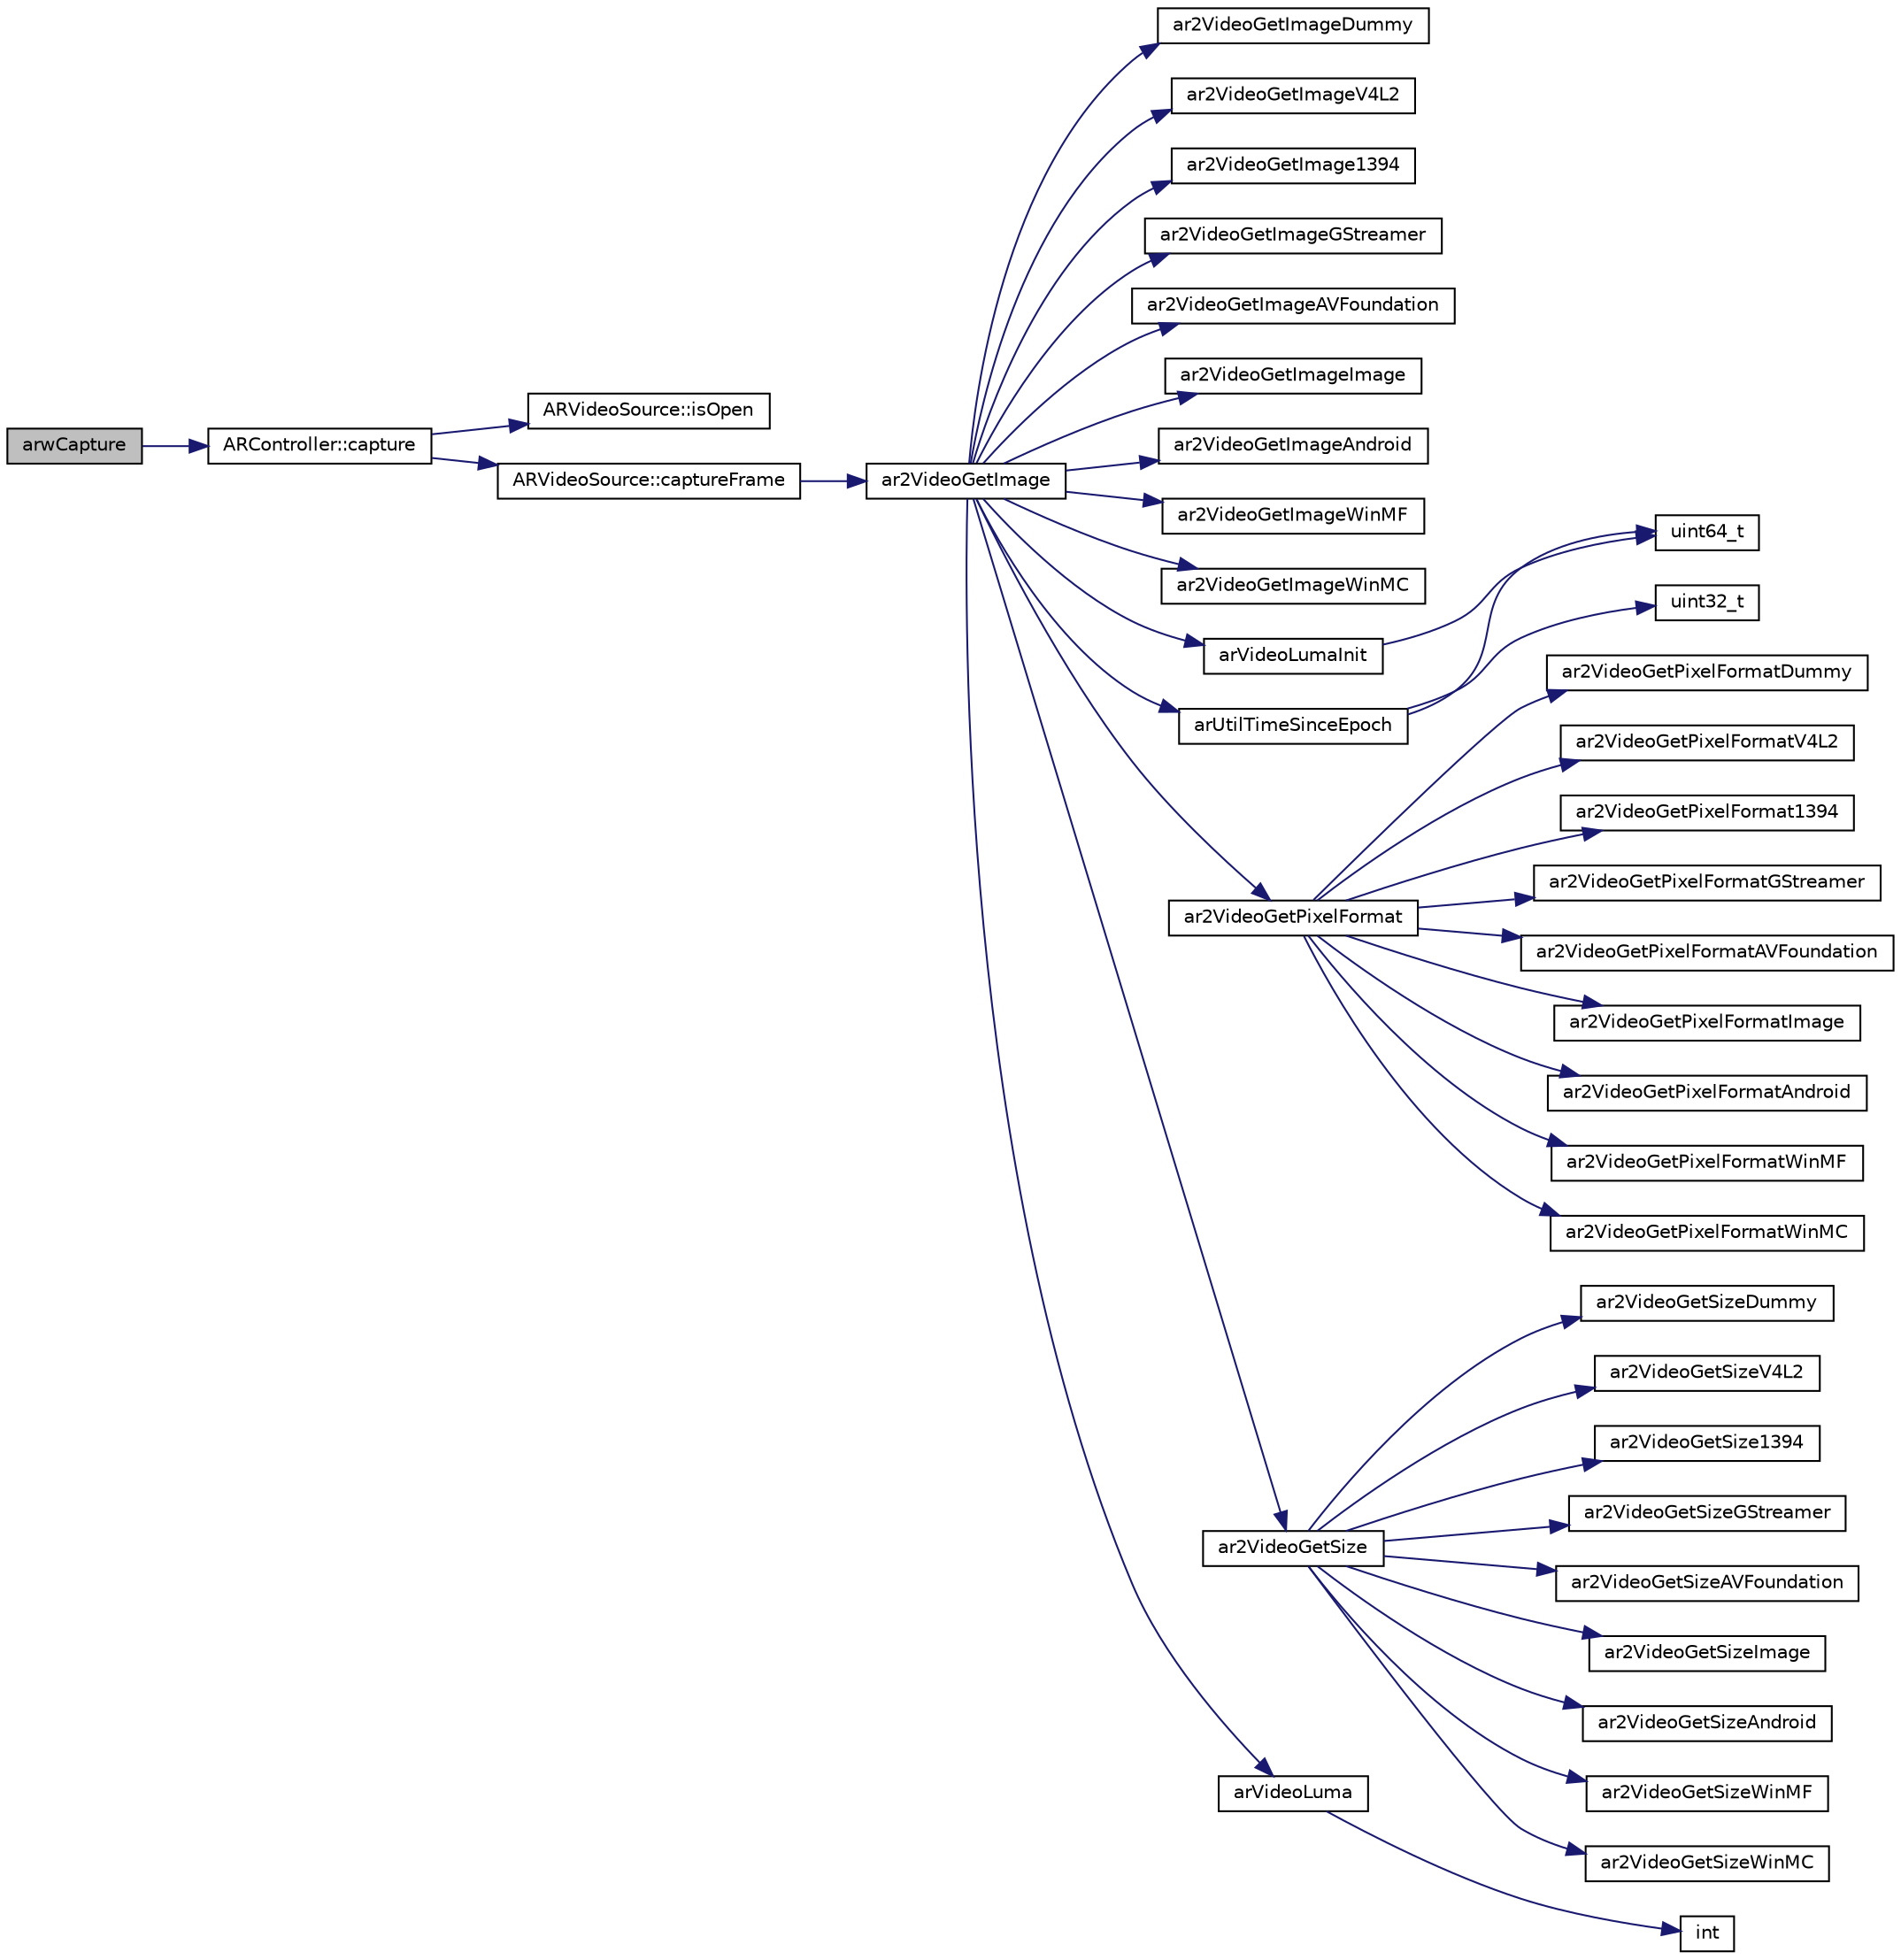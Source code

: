 digraph "arwCapture"
{
 // INTERACTIVE_SVG=YES
  edge [fontname="Helvetica",fontsize="10",labelfontname="Helvetica",labelfontsize="10"];
  node [fontname="Helvetica",fontsize="10",shape=record];
  rankdir="LR";
  Node1 [label="arwCapture",height=0.2,width=0.4,color="black", fillcolor="grey75", style="filled", fontcolor="black"];
  Node1 -> Node2 [color="midnightblue",fontsize="10",style="solid",fontname="Helvetica"];
  Node2 [label="ARController::capture",height=0.2,width=0.4,color="black", fillcolor="white", style="filled",URL="$class_a_r_controller.html#ac26f04fb95670b8d2023f52f69df55ac",tooltip="Requests the capture of a new frame from the video source(s). "];
  Node2 -> Node3 [color="midnightblue",fontsize="10",style="solid",fontname="Helvetica"];
  Node3 [label="ARVideoSource::isOpen",height=0.2,width=0.4,color="black", fillcolor="white", style="filled",URL="$class_a_r_video_source.html#a8706190039e04f36a81ec6f97fdfe0be",tooltip="Returns true if the video source is open. "];
  Node2 -> Node4 [color="midnightblue",fontsize="10",style="solid",fontname="Helvetica"];
  Node4 [label="ARVideoSource::captureFrame",height=0.2,width=0.4,color="black", fillcolor="white", style="filled",URL="$class_a_r_video_source.html#a9079adb38c430b6f3dfcafef8221e5e9",tooltip="Asks the video source to capture a frame. "];
  Node4 -> Node5 [color="midnightblue",fontsize="10",style="solid",fontname="Helvetica"];
  Node5 [label="ar2VideoGetImage",height=0.2,width=0.4,color="black", fillcolor="white", style="filled",URL="$video_8h.html#a6a88e760ef4a072d86dabd11d6d66da8"];
  Node5 -> Node6 [color="midnightblue",fontsize="10",style="solid",fontname="Helvetica"];
  Node6 [label="ar2VideoGetImageDummy",height=0.2,width=0.4,color="black", fillcolor="white", style="filled",URL="$video_dummy_8h.html#a9d99f8db2e250352a561ed1f4815d787"];
  Node5 -> Node7 [color="midnightblue",fontsize="10",style="solid",fontname="Helvetica"];
  Node7 [label="ar2VideoGetImageV4L2",height=0.2,width=0.4,color="black", fillcolor="white", style="filled",URL="$video_v4_l2_8h.html#a4ed571b37c42df8b8179d0fcc13e4dcf"];
  Node5 -> Node8 [color="midnightblue",fontsize="10",style="solid",fontname="Helvetica"];
  Node8 [label="ar2VideoGetImage1394",height=0.2,width=0.4,color="black", fillcolor="white", style="filled",URL="$video1394_8h.html#ab79fe53e260d3c16958b511e77625ea8"];
  Node5 -> Node9 [color="midnightblue",fontsize="10",style="solid",fontname="Helvetica"];
  Node9 [label="ar2VideoGetImageGStreamer",height=0.2,width=0.4,color="black", fillcolor="white", style="filled",URL="$video_g_streamer_8h.html#a9b986f840fdd9d7b7713b9907325c99d"];
  Node5 -> Node10 [color="midnightblue",fontsize="10",style="solid",fontname="Helvetica"];
  Node10 [label="ar2VideoGetImageAVFoundation",height=0.2,width=0.4,color="black", fillcolor="white", style="filled",URL="$video_a_v_foundation_8h.html#aad99b0428037a3f727de35853639b851"];
  Node5 -> Node11 [color="midnightblue",fontsize="10",style="solid",fontname="Helvetica"];
  Node11 [label="ar2VideoGetImageImage",height=0.2,width=0.4,color="black", fillcolor="white", style="filled",URL="$video_image_8h.html#a011bf1d53feddc3494993d92115cc1ed"];
  Node5 -> Node12 [color="midnightblue",fontsize="10",style="solid",fontname="Helvetica"];
  Node12 [label="ar2VideoGetImageAndroid",height=0.2,width=0.4,color="black", fillcolor="white", style="filled",URL="$video_android_8h.html#a1a25a95765371fcdbf082424d4417661"];
  Node5 -> Node13 [color="midnightblue",fontsize="10",style="solid",fontname="Helvetica"];
  Node13 [label="ar2VideoGetImageWinMF",height=0.2,width=0.4,color="black", fillcolor="white", style="filled",URL="$video_windows_media_foundation_8h.html#a0267d79bb044185d3b569718cf49e1e1"];
  Node5 -> Node14 [color="midnightblue",fontsize="10",style="solid",fontname="Helvetica"];
  Node14 [label="ar2VideoGetImageWinMC",height=0.2,width=0.4,color="black", fillcolor="white", style="filled",URL="$video_windows_media_capture_8h.html#a98c72786fe4bb444356e6d4db77957df"];
  Node5 -> Node15 [color="midnightblue",fontsize="10",style="solid",fontname="Helvetica"];
  Node15 [label="arUtilTimeSinceEpoch",height=0.2,width=0.4,color="black", fillcolor="white", style="filled",URL="$time_8h.html#a41fe11fc56475f8a1e46f5bb88416d6c",tooltip="Get the time in seconds since midnight (00:00:00), January 1, 1970, coordinated universal time (UTC)..."];
  Node15 -> Node16 [color="midnightblue",fontsize="10",style="solid",fontname="Helvetica"];
  Node16 [label="uint64_t",height=0.2,width=0.4,color="black", fillcolor="white", style="filled",URL="$ioapi_8h.html#ac37b15f02c8fe79d37bfc016e79344f6"];
  Node15 -> Node17 [color="midnightblue",fontsize="10",style="solid",fontname="Helvetica"];
  Node17 [label="uint32_t",height=0.2,width=0.4,color="black", fillcolor="white", style="filled",URL="$ioapi_8h.html#accd95570b1b1892e65653ffba9593687"];
  Node5 -> Node18 [color="midnightblue",fontsize="10",style="solid",fontname="Helvetica"];
  Node18 [label="ar2VideoGetPixelFormat",height=0.2,width=0.4,color="black", fillcolor="white", style="filled",URL="$video2_8c.html#a7780fac88f8c59974d8d9fe6d4a8047a"];
  Node18 -> Node19 [color="midnightblue",fontsize="10",style="solid",fontname="Helvetica"];
  Node19 [label="ar2VideoGetPixelFormatDummy",height=0.2,width=0.4,color="black", fillcolor="white", style="filled",URL="$video_dummy_8h.html#aef5bd63c5abf5e4479664647c084644b"];
  Node18 -> Node20 [color="midnightblue",fontsize="10",style="solid",fontname="Helvetica"];
  Node20 [label="ar2VideoGetPixelFormatV4L2",height=0.2,width=0.4,color="black", fillcolor="white", style="filled",URL="$video_v4_l2_8h.html#aab61669af9d839aa23ecd79d1c4bde5a"];
  Node18 -> Node21 [color="midnightblue",fontsize="10",style="solid",fontname="Helvetica"];
  Node21 [label="ar2VideoGetPixelFormat1394",height=0.2,width=0.4,color="black", fillcolor="white", style="filled",URL="$video1394_8h.html#a1eb40205f18baab9d12c0bc187e9b50e"];
  Node18 -> Node22 [color="midnightblue",fontsize="10",style="solid",fontname="Helvetica"];
  Node22 [label="ar2VideoGetPixelFormatGStreamer",height=0.2,width=0.4,color="black", fillcolor="white", style="filled",URL="$video_g_streamer_8h.html#a8b53b15ce8566d0887b1a543ed6102ae"];
  Node18 -> Node23 [color="midnightblue",fontsize="10",style="solid",fontname="Helvetica"];
  Node23 [label="ar2VideoGetPixelFormatAVFoundation",height=0.2,width=0.4,color="black", fillcolor="white", style="filled",URL="$video_a_v_foundation_8h.html#a98d99736ba21ff6f85c9da3e0e2acab8"];
  Node18 -> Node24 [color="midnightblue",fontsize="10",style="solid",fontname="Helvetica"];
  Node24 [label="ar2VideoGetPixelFormatImage",height=0.2,width=0.4,color="black", fillcolor="white", style="filled",URL="$video_image_8h.html#a4e14913d6bea4a02cd3d17ddd95e2544"];
  Node18 -> Node25 [color="midnightblue",fontsize="10",style="solid",fontname="Helvetica"];
  Node25 [label="ar2VideoGetPixelFormatAndroid",height=0.2,width=0.4,color="black", fillcolor="white", style="filled",URL="$video_android_8h.html#ac511ed131837c08ea6f17725dd87d2bc"];
  Node18 -> Node26 [color="midnightblue",fontsize="10",style="solid",fontname="Helvetica"];
  Node26 [label="ar2VideoGetPixelFormatWinMF",height=0.2,width=0.4,color="black", fillcolor="white", style="filled",URL="$video_windows_media_foundation_8h.html#a7155272e53d6a7b98cfbd616313e7e6c"];
  Node18 -> Node27 [color="midnightblue",fontsize="10",style="solid",fontname="Helvetica"];
  Node27 [label="ar2VideoGetPixelFormatWinMC",height=0.2,width=0.4,color="black", fillcolor="white", style="filled",URL="$video_windows_media_capture_8h.html#ac9ad7a1f796558ec9dbb80f2031c8411"];
  Node5 -> Node28 [color="midnightblue",fontsize="10",style="solid",fontname="Helvetica"];
  Node28 [label="ar2VideoGetSize",height=0.2,width=0.4,color="black", fillcolor="white", style="filled",URL="$video2_8c.html#acc7f53f8bda5c4e3fc3a9c662b5196fb"];
  Node28 -> Node29 [color="midnightblue",fontsize="10",style="solid",fontname="Helvetica"];
  Node29 [label="ar2VideoGetSizeDummy",height=0.2,width=0.4,color="black", fillcolor="white", style="filled",URL="$video_dummy_8h.html#a98be3ece55a3751acf6653ccd4d76c57"];
  Node28 -> Node30 [color="midnightblue",fontsize="10",style="solid",fontname="Helvetica"];
  Node30 [label="ar2VideoGetSizeV4L2",height=0.2,width=0.4,color="black", fillcolor="white", style="filled",URL="$video_v4_l2_8h.html#a4cd15e53200db9db8334fa4c42fc1b56"];
  Node28 -> Node31 [color="midnightblue",fontsize="10",style="solid",fontname="Helvetica"];
  Node31 [label="ar2VideoGetSize1394",height=0.2,width=0.4,color="black", fillcolor="white", style="filled",URL="$video1394_8h.html#a8edcf3e75cdc9d9a0a46e5c949fe024c"];
  Node28 -> Node32 [color="midnightblue",fontsize="10",style="solid",fontname="Helvetica"];
  Node32 [label="ar2VideoGetSizeGStreamer",height=0.2,width=0.4,color="black", fillcolor="white", style="filled",URL="$video_g_streamer_8h.html#aa84189152d651e38fa85b0986e684ce8"];
  Node28 -> Node33 [color="midnightblue",fontsize="10",style="solid",fontname="Helvetica"];
  Node33 [label="ar2VideoGetSizeAVFoundation",height=0.2,width=0.4,color="black", fillcolor="white", style="filled",URL="$video_a_v_foundation_8h.html#a039c73ba8a3e6ec85abe801637b2be6f"];
  Node28 -> Node34 [color="midnightblue",fontsize="10",style="solid",fontname="Helvetica"];
  Node34 [label="ar2VideoGetSizeImage",height=0.2,width=0.4,color="black", fillcolor="white", style="filled",URL="$video_image_8h.html#a0faf54541ccba547d219e20002c36302"];
  Node28 -> Node35 [color="midnightblue",fontsize="10",style="solid",fontname="Helvetica"];
  Node35 [label="ar2VideoGetSizeAndroid",height=0.2,width=0.4,color="black", fillcolor="white", style="filled",URL="$video_android_8h.html#aafb49599502c8ce1d9f2c360cbb86caa"];
  Node28 -> Node36 [color="midnightblue",fontsize="10",style="solid",fontname="Helvetica"];
  Node36 [label="ar2VideoGetSizeWinMF",height=0.2,width=0.4,color="black", fillcolor="white", style="filled",URL="$video_windows_media_foundation_8h.html#a670364f7f40df32ad511d1316453c2fd"];
  Node28 -> Node37 [color="midnightblue",fontsize="10",style="solid",fontname="Helvetica"];
  Node37 [label="ar2VideoGetSizeWinMC",height=0.2,width=0.4,color="black", fillcolor="white", style="filled",URL="$video_windows_media_capture_8h.html#a807da9f971ea25ef248a4ece4593ab9d"];
  Node5 -> Node38 [color="midnightblue",fontsize="10",style="solid",fontname="Helvetica"];
  Node38 [label="arVideoLumaInit",height=0.2,width=0.4,color="black", fillcolor="white", style="filled",URL="$video_luma_8h.html#a5b2ef9aeb1d4a48d232eb032541d07b7"];
  Node38 -> Node16 [color="midnightblue",fontsize="10",style="solid",fontname="Helvetica"];
  Node5 -> Node39 [color="midnightblue",fontsize="10",style="solid",fontname="Helvetica"];
  Node39 [label="arVideoLuma",height=0.2,width=0.4,color="black", fillcolor="white", style="filled",URL="$video_luma_8h.html#afb931184601de03cbdb8572e934e2023"];
  Node39 -> Node40 [color="midnightblue",fontsize="10",style="solid",fontname="Helvetica"];
  Node40 [label="int",height=0.2,width=0.4,color="black", fillcolor="white", style="filled",URL="$ioapi_8h.html#ae6fba972269dd045c8bb54bb5f6ead83"];
}
